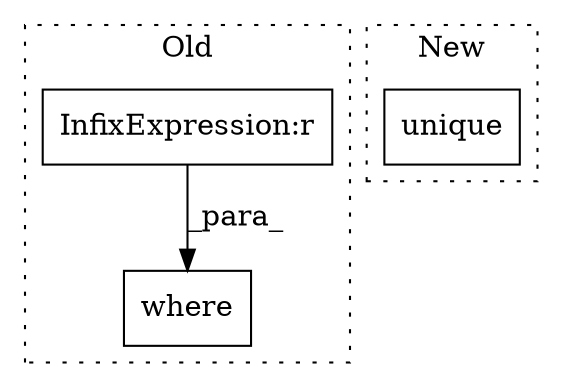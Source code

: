 digraph G {
subgraph cluster0 {
1 [label="where" a="32" s="2322,2368" l="6,1" shape="box"];
3 [label="InfixExpression:r" a="27" s="2340" l="4" shape="box"];
label = "Old";
style="dotted";
}
subgraph cluster1 {
2 [label="unique" a="32" s="2722,2747" l="7,1" shape="box"];
label = "New";
style="dotted";
}
3 -> 1 [label="_para_"];
}